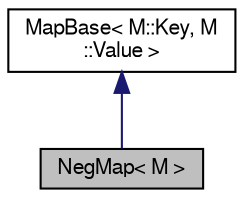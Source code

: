 digraph "NegMap&lt; M &gt;"
{
 // LATEX_PDF_SIZE
  edge [fontname="FreeSans",fontsize="10",labelfontname="FreeSans",labelfontsize="10"];
  node [fontname="FreeSans",fontsize="10",shape=record];
  Node0 [label="NegMap\< M \>",height=0.2,width=0.4,color="black", fillcolor="grey75", style="filled", fontcolor="black",tooltip="Negative of a map."];
  Node1 -> Node0 [dir="back",color="midnightblue",fontsize="10",style="solid",fontname="FreeSans"];
  Node1 [label="MapBase\< M::Key, M\l::Value \>",height=0.2,width=0.4,color="black", fillcolor="white", style="filled",URL="$a03161.html",tooltip=" "];
}
